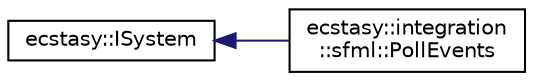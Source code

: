 digraph "Graphical Class Hierarchy"
{
 // LATEX_PDF_SIZE
  edge [fontname="Helvetica",fontsize="10",labelfontname="Helvetica",labelfontsize="10"];
  node [fontname="Helvetica",fontsize="10",shape=record];
  rankdir="LR";
  Node0 [label="ecstasy::ISystem",height=0.2,width=0.4,color="black", fillcolor="white", style="filled",URL="$classecstasy_1_1_i_system.html",tooltip="System interface, base class of all systems."];
  Node0 -> Node1 [dir="back",color="midnightblue",fontsize="10",style="solid",fontname="Helvetica"];
  Node1 [label="ecstasy::integration\l::sfml::PollEvents",height=0.2,width=0.4,color="black", fillcolor="white", style="filled",URL="$classecstasy_1_1integration_1_1sfml_1_1_poll_events.html",tooltip="Poll events system, polling the events from the RenderWindow resource if present."];
}
